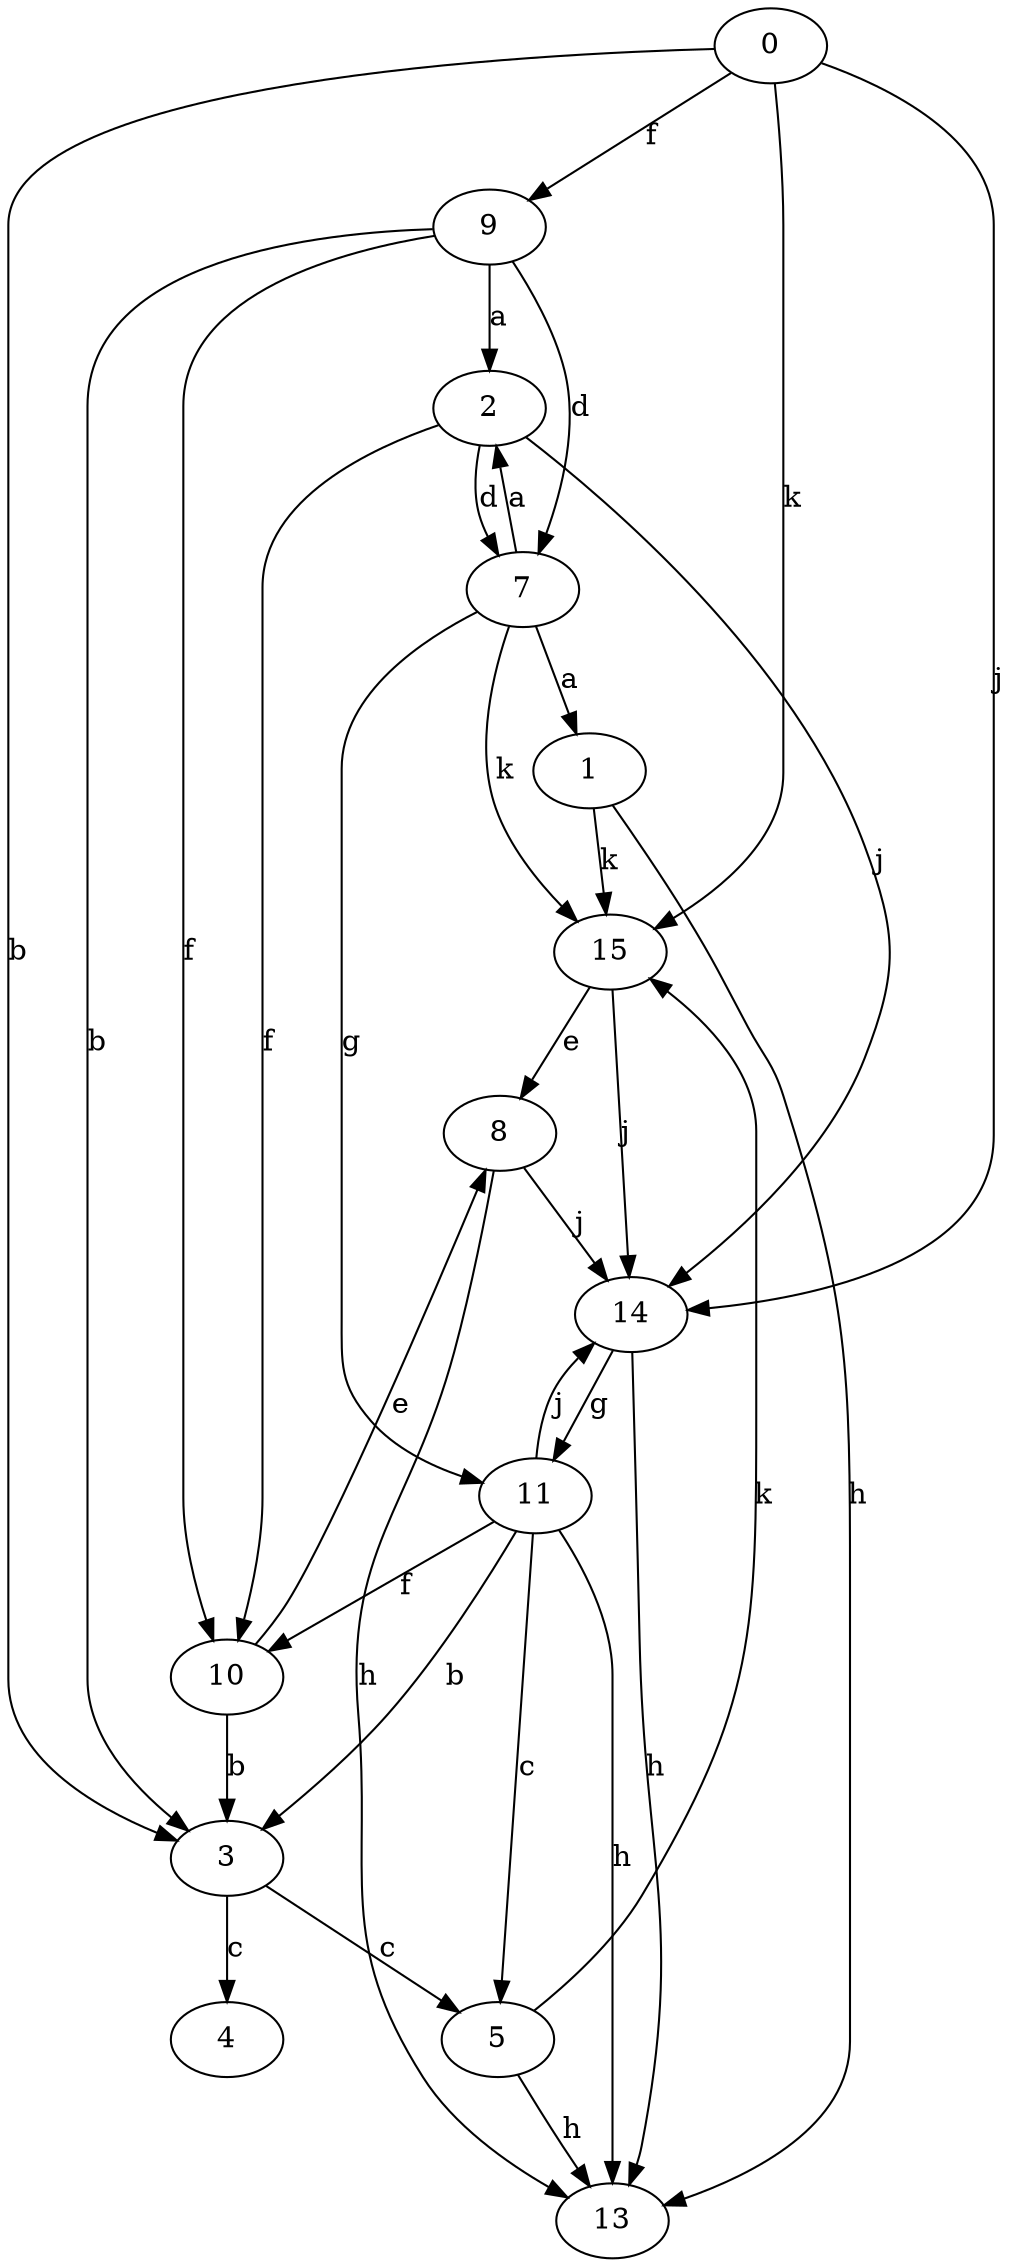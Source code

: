 strict digraph  {
1;
2;
3;
4;
5;
7;
8;
9;
0;
10;
11;
13;
14;
15;
1 -> 13  [label=h];
1 -> 15  [label=k];
2 -> 7  [label=d];
2 -> 10  [label=f];
2 -> 14  [label=j];
3 -> 4  [label=c];
3 -> 5  [label=c];
5 -> 13  [label=h];
5 -> 15  [label=k];
7 -> 1  [label=a];
7 -> 2  [label=a];
7 -> 11  [label=g];
7 -> 15  [label=k];
8 -> 13  [label=h];
8 -> 14  [label=j];
9 -> 2  [label=a];
9 -> 3  [label=b];
9 -> 7  [label=d];
9 -> 10  [label=f];
0 -> 3  [label=b];
0 -> 9  [label=f];
0 -> 14  [label=j];
0 -> 15  [label=k];
10 -> 3  [label=b];
10 -> 8  [label=e];
11 -> 3  [label=b];
11 -> 5  [label=c];
11 -> 10  [label=f];
11 -> 13  [label=h];
11 -> 14  [label=j];
14 -> 11  [label=g];
14 -> 13  [label=h];
15 -> 8  [label=e];
15 -> 14  [label=j];
}
